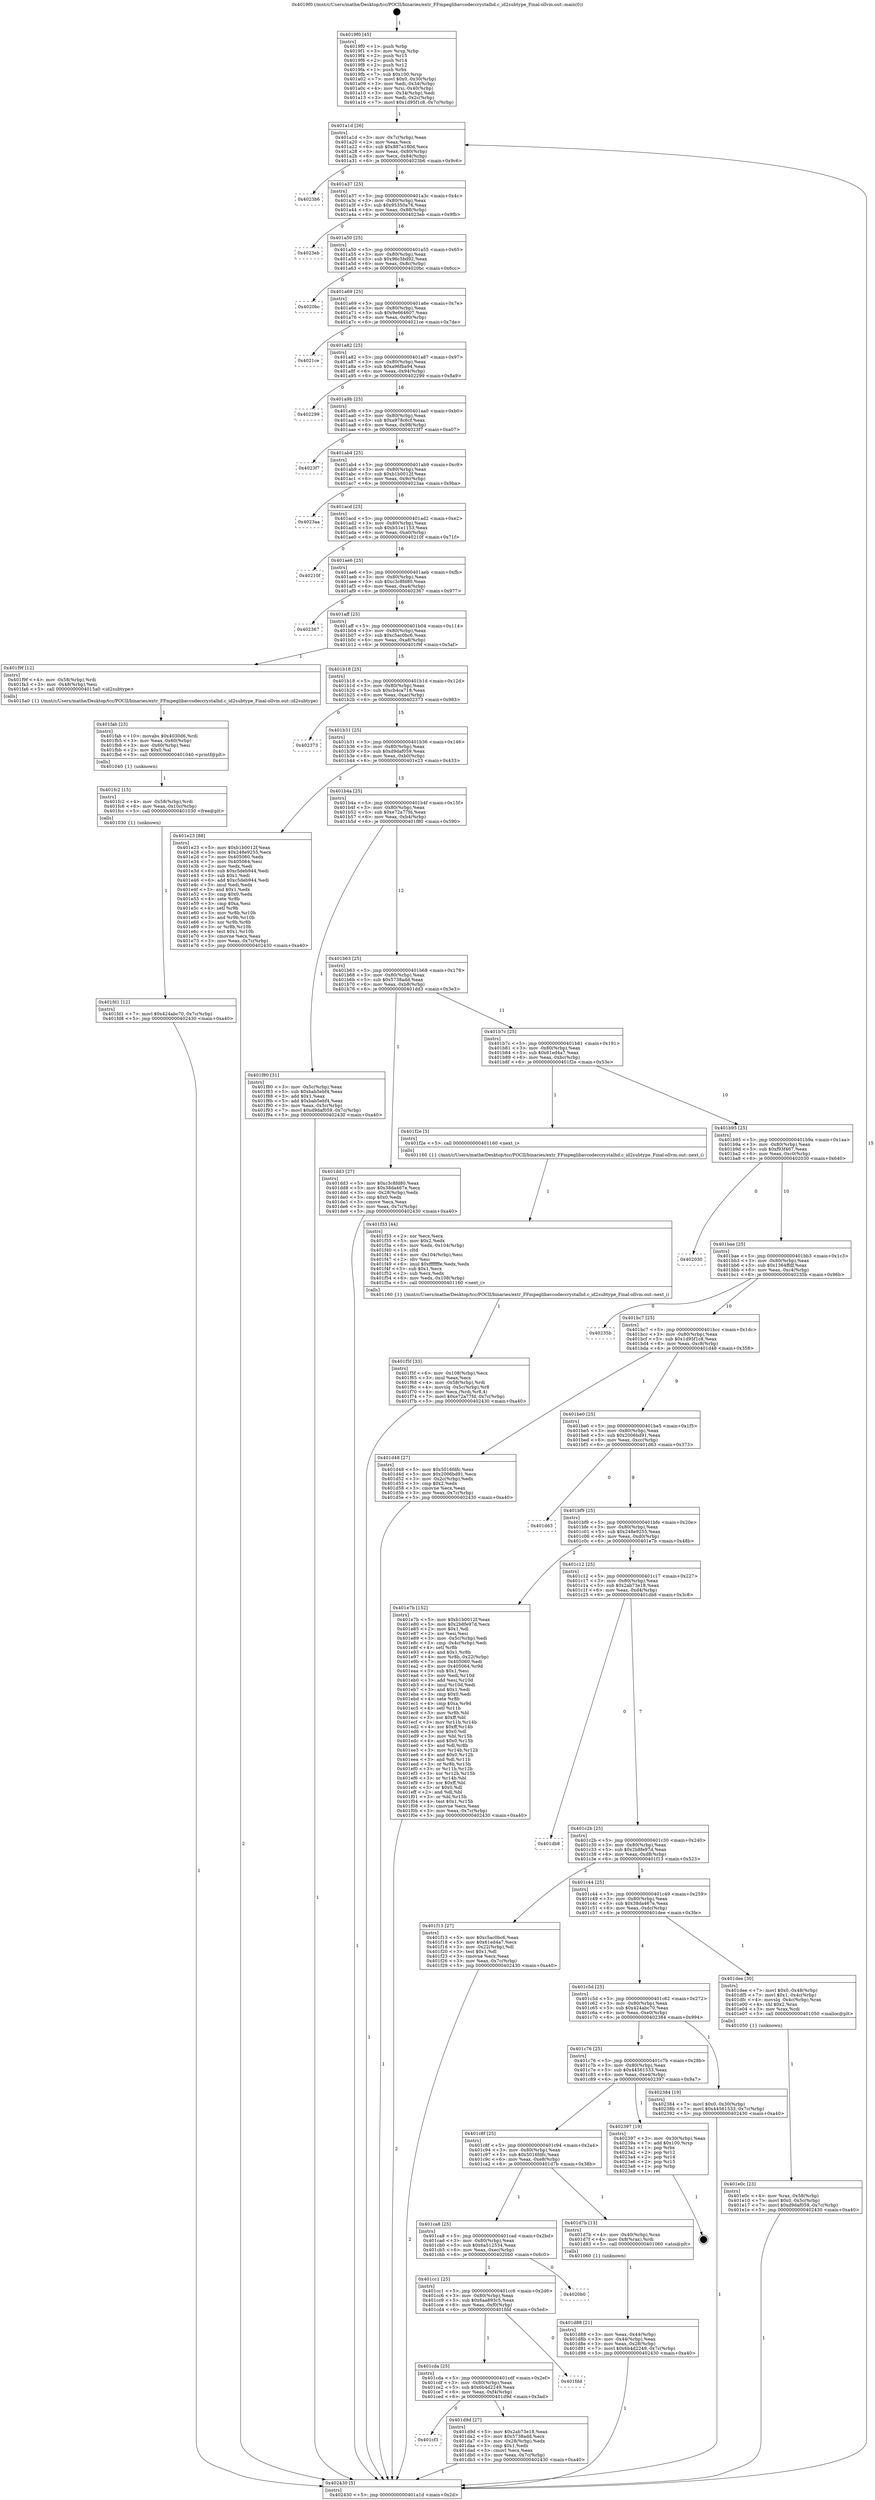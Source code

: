 digraph "0x4019f0" {
  label = "0x4019f0 (/mnt/c/Users/mathe/Desktop/tcc/POCII/binaries/extr_FFmpeglibavcodeccrystalhd.c_id2subtype_Final-ollvm.out::main(0))"
  labelloc = "t"
  node[shape=record]

  Entry [label="",width=0.3,height=0.3,shape=circle,fillcolor=black,style=filled]
  "0x401a1d" [label="{
     0x401a1d [26]\l
     | [instrs]\l
     &nbsp;&nbsp;0x401a1d \<+3\>: mov -0x7c(%rbp),%eax\l
     &nbsp;&nbsp;0x401a20 \<+2\>: mov %eax,%ecx\l
     &nbsp;&nbsp;0x401a22 \<+6\>: sub $0x887a180d,%ecx\l
     &nbsp;&nbsp;0x401a28 \<+3\>: mov %eax,-0x80(%rbp)\l
     &nbsp;&nbsp;0x401a2b \<+6\>: mov %ecx,-0x84(%rbp)\l
     &nbsp;&nbsp;0x401a31 \<+6\>: je 00000000004023b6 \<main+0x9c6\>\l
  }"]
  "0x4023b6" [label="{
     0x4023b6\l
  }", style=dashed]
  "0x401a37" [label="{
     0x401a37 [25]\l
     | [instrs]\l
     &nbsp;&nbsp;0x401a37 \<+5\>: jmp 0000000000401a3c \<main+0x4c\>\l
     &nbsp;&nbsp;0x401a3c \<+3\>: mov -0x80(%rbp),%eax\l
     &nbsp;&nbsp;0x401a3f \<+5\>: sub $0x95350a76,%eax\l
     &nbsp;&nbsp;0x401a44 \<+6\>: mov %eax,-0x88(%rbp)\l
     &nbsp;&nbsp;0x401a4a \<+6\>: je 00000000004023eb \<main+0x9fb\>\l
  }"]
  Exit [label="",width=0.3,height=0.3,shape=circle,fillcolor=black,style=filled,peripheries=2]
  "0x4023eb" [label="{
     0x4023eb\l
  }", style=dashed]
  "0x401a50" [label="{
     0x401a50 [25]\l
     | [instrs]\l
     &nbsp;&nbsp;0x401a50 \<+5\>: jmp 0000000000401a55 \<main+0x65\>\l
     &nbsp;&nbsp;0x401a55 \<+3\>: mov -0x80(%rbp),%eax\l
     &nbsp;&nbsp;0x401a58 \<+5\>: sub $0x96c5bd92,%eax\l
     &nbsp;&nbsp;0x401a5d \<+6\>: mov %eax,-0x8c(%rbp)\l
     &nbsp;&nbsp;0x401a63 \<+6\>: je 00000000004020bc \<main+0x6cc\>\l
  }"]
  "0x401fd1" [label="{
     0x401fd1 [12]\l
     | [instrs]\l
     &nbsp;&nbsp;0x401fd1 \<+7\>: movl $0x424abc70,-0x7c(%rbp)\l
     &nbsp;&nbsp;0x401fd8 \<+5\>: jmp 0000000000402430 \<main+0xa40\>\l
  }"]
  "0x4020bc" [label="{
     0x4020bc\l
  }", style=dashed]
  "0x401a69" [label="{
     0x401a69 [25]\l
     | [instrs]\l
     &nbsp;&nbsp;0x401a69 \<+5\>: jmp 0000000000401a6e \<main+0x7e\>\l
     &nbsp;&nbsp;0x401a6e \<+3\>: mov -0x80(%rbp),%eax\l
     &nbsp;&nbsp;0x401a71 \<+5\>: sub $0x9e664607,%eax\l
     &nbsp;&nbsp;0x401a76 \<+6\>: mov %eax,-0x90(%rbp)\l
     &nbsp;&nbsp;0x401a7c \<+6\>: je 00000000004021ce \<main+0x7de\>\l
  }"]
  "0x401fc2" [label="{
     0x401fc2 [15]\l
     | [instrs]\l
     &nbsp;&nbsp;0x401fc2 \<+4\>: mov -0x58(%rbp),%rdi\l
     &nbsp;&nbsp;0x401fc6 \<+6\>: mov %eax,-0x10c(%rbp)\l
     &nbsp;&nbsp;0x401fcc \<+5\>: call 0000000000401030 \<free@plt\>\l
     | [calls]\l
     &nbsp;&nbsp;0x401030 \{1\} (unknown)\l
  }"]
  "0x4021ce" [label="{
     0x4021ce\l
  }", style=dashed]
  "0x401a82" [label="{
     0x401a82 [25]\l
     | [instrs]\l
     &nbsp;&nbsp;0x401a82 \<+5\>: jmp 0000000000401a87 \<main+0x97\>\l
     &nbsp;&nbsp;0x401a87 \<+3\>: mov -0x80(%rbp),%eax\l
     &nbsp;&nbsp;0x401a8a \<+5\>: sub $0xa96fba94,%eax\l
     &nbsp;&nbsp;0x401a8f \<+6\>: mov %eax,-0x94(%rbp)\l
     &nbsp;&nbsp;0x401a95 \<+6\>: je 0000000000402299 \<main+0x8a9\>\l
  }"]
  "0x401fab" [label="{
     0x401fab [23]\l
     | [instrs]\l
     &nbsp;&nbsp;0x401fab \<+10\>: movabs $0x4030d6,%rdi\l
     &nbsp;&nbsp;0x401fb5 \<+3\>: mov %eax,-0x60(%rbp)\l
     &nbsp;&nbsp;0x401fb8 \<+3\>: mov -0x60(%rbp),%esi\l
     &nbsp;&nbsp;0x401fbb \<+2\>: mov $0x0,%al\l
     &nbsp;&nbsp;0x401fbd \<+5\>: call 0000000000401040 \<printf@plt\>\l
     | [calls]\l
     &nbsp;&nbsp;0x401040 \{1\} (unknown)\l
  }"]
  "0x402299" [label="{
     0x402299\l
  }", style=dashed]
  "0x401a9b" [label="{
     0x401a9b [25]\l
     | [instrs]\l
     &nbsp;&nbsp;0x401a9b \<+5\>: jmp 0000000000401aa0 \<main+0xb0\>\l
     &nbsp;&nbsp;0x401aa0 \<+3\>: mov -0x80(%rbp),%eax\l
     &nbsp;&nbsp;0x401aa3 \<+5\>: sub $0xa978c6cf,%eax\l
     &nbsp;&nbsp;0x401aa8 \<+6\>: mov %eax,-0x98(%rbp)\l
     &nbsp;&nbsp;0x401aae \<+6\>: je 00000000004023f7 \<main+0xa07\>\l
  }"]
  "0x401f5f" [label="{
     0x401f5f [33]\l
     | [instrs]\l
     &nbsp;&nbsp;0x401f5f \<+6\>: mov -0x108(%rbp),%ecx\l
     &nbsp;&nbsp;0x401f65 \<+3\>: imul %eax,%ecx\l
     &nbsp;&nbsp;0x401f68 \<+4\>: mov -0x58(%rbp),%rdi\l
     &nbsp;&nbsp;0x401f6c \<+4\>: movslq -0x5c(%rbp),%r8\l
     &nbsp;&nbsp;0x401f70 \<+4\>: mov %ecx,(%rdi,%r8,4)\l
     &nbsp;&nbsp;0x401f74 \<+7\>: movl $0xe72a77fd,-0x7c(%rbp)\l
     &nbsp;&nbsp;0x401f7b \<+5\>: jmp 0000000000402430 \<main+0xa40\>\l
  }"]
  "0x4023f7" [label="{
     0x4023f7\l
  }", style=dashed]
  "0x401ab4" [label="{
     0x401ab4 [25]\l
     | [instrs]\l
     &nbsp;&nbsp;0x401ab4 \<+5\>: jmp 0000000000401ab9 \<main+0xc9\>\l
     &nbsp;&nbsp;0x401ab9 \<+3\>: mov -0x80(%rbp),%eax\l
     &nbsp;&nbsp;0x401abc \<+5\>: sub $0xb1b0012f,%eax\l
     &nbsp;&nbsp;0x401ac1 \<+6\>: mov %eax,-0x9c(%rbp)\l
     &nbsp;&nbsp;0x401ac7 \<+6\>: je 00000000004023aa \<main+0x9ba\>\l
  }"]
  "0x401f33" [label="{
     0x401f33 [44]\l
     | [instrs]\l
     &nbsp;&nbsp;0x401f33 \<+2\>: xor %ecx,%ecx\l
     &nbsp;&nbsp;0x401f35 \<+5\>: mov $0x2,%edx\l
     &nbsp;&nbsp;0x401f3a \<+6\>: mov %edx,-0x104(%rbp)\l
     &nbsp;&nbsp;0x401f40 \<+1\>: cltd\l
     &nbsp;&nbsp;0x401f41 \<+6\>: mov -0x104(%rbp),%esi\l
     &nbsp;&nbsp;0x401f47 \<+2\>: idiv %esi\l
     &nbsp;&nbsp;0x401f49 \<+6\>: imul $0xfffffffe,%edx,%edx\l
     &nbsp;&nbsp;0x401f4f \<+3\>: sub $0x1,%ecx\l
     &nbsp;&nbsp;0x401f52 \<+2\>: sub %ecx,%edx\l
     &nbsp;&nbsp;0x401f54 \<+6\>: mov %edx,-0x108(%rbp)\l
     &nbsp;&nbsp;0x401f5a \<+5\>: call 0000000000401160 \<next_i\>\l
     | [calls]\l
     &nbsp;&nbsp;0x401160 \{1\} (/mnt/c/Users/mathe/Desktop/tcc/POCII/binaries/extr_FFmpeglibavcodeccrystalhd.c_id2subtype_Final-ollvm.out::next_i)\l
  }"]
  "0x4023aa" [label="{
     0x4023aa\l
  }", style=dashed]
  "0x401acd" [label="{
     0x401acd [25]\l
     | [instrs]\l
     &nbsp;&nbsp;0x401acd \<+5\>: jmp 0000000000401ad2 \<main+0xe2\>\l
     &nbsp;&nbsp;0x401ad2 \<+3\>: mov -0x80(%rbp),%eax\l
     &nbsp;&nbsp;0x401ad5 \<+5\>: sub $0xb51e1153,%eax\l
     &nbsp;&nbsp;0x401ada \<+6\>: mov %eax,-0xa0(%rbp)\l
     &nbsp;&nbsp;0x401ae0 \<+6\>: je 000000000040210f \<main+0x71f\>\l
  }"]
  "0x401e0c" [label="{
     0x401e0c [23]\l
     | [instrs]\l
     &nbsp;&nbsp;0x401e0c \<+4\>: mov %rax,-0x58(%rbp)\l
     &nbsp;&nbsp;0x401e10 \<+7\>: movl $0x0,-0x5c(%rbp)\l
     &nbsp;&nbsp;0x401e17 \<+7\>: movl $0xd9daf059,-0x7c(%rbp)\l
     &nbsp;&nbsp;0x401e1e \<+5\>: jmp 0000000000402430 \<main+0xa40\>\l
  }"]
  "0x40210f" [label="{
     0x40210f\l
  }", style=dashed]
  "0x401ae6" [label="{
     0x401ae6 [25]\l
     | [instrs]\l
     &nbsp;&nbsp;0x401ae6 \<+5\>: jmp 0000000000401aeb \<main+0xfb\>\l
     &nbsp;&nbsp;0x401aeb \<+3\>: mov -0x80(%rbp),%eax\l
     &nbsp;&nbsp;0x401aee \<+5\>: sub $0xc3c8fd80,%eax\l
     &nbsp;&nbsp;0x401af3 \<+6\>: mov %eax,-0xa4(%rbp)\l
     &nbsp;&nbsp;0x401af9 \<+6\>: je 0000000000402367 \<main+0x977\>\l
  }"]
  "0x401cf3" [label="{
     0x401cf3\l
  }", style=dashed]
  "0x402367" [label="{
     0x402367\l
  }", style=dashed]
  "0x401aff" [label="{
     0x401aff [25]\l
     | [instrs]\l
     &nbsp;&nbsp;0x401aff \<+5\>: jmp 0000000000401b04 \<main+0x114\>\l
     &nbsp;&nbsp;0x401b04 \<+3\>: mov -0x80(%rbp),%eax\l
     &nbsp;&nbsp;0x401b07 \<+5\>: sub $0xc5ac0bc6,%eax\l
     &nbsp;&nbsp;0x401b0c \<+6\>: mov %eax,-0xa8(%rbp)\l
     &nbsp;&nbsp;0x401b12 \<+6\>: je 0000000000401f9f \<main+0x5af\>\l
  }"]
  "0x401d9d" [label="{
     0x401d9d [27]\l
     | [instrs]\l
     &nbsp;&nbsp;0x401d9d \<+5\>: mov $0x2ab73e18,%eax\l
     &nbsp;&nbsp;0x401da2 \<+5\>: mov $0x5738add,%ecx\l
     &nbsp;&nbsp;0x401da7 \<+3\>: mov -0x28(%rbp),%edx\l
     &nbsp;&nbsp;0x401daa \<+3\>: cmp $0x1,%edx\l
     &nbsp;&nbsp;0x401dad \<+3\>: cmovl %ecx,%eax\l
     &nbsp;&nbsp;0x401db0 \<+3\>: mov %eax,-0x7c(%rbp)\l
     &nbsp;&nbsp;0x401db3 \<+5\>: jmp 0000000000402430 \<main+0xa40\>\l
  }"]
  "0x401f9f" [label="{
     0x401f9f [12]\l
     | [instrs]\l
     &nbsp;&nbsp;0x401f9f \<+4\>: mov -0x58(%rbp),%rdi\l
     &nbsp;&nbsp;0x401fa3 \<+3\>: mov -0x48(%rbp),%esi\l
     &nbsp;&nbsp;0x401fa6 \<+5\>: call 00000000004015a0 \<id2subtype\>\l
     | [calls]\l
     &nbsp;&nbsp;0x4015a0 \{1\} (/mnt/c/Users/mathe/Desktop/tcc/POCII/binaries/extr_FFmpeglibavcodeccrystalhd.c_id2subtype_Final-ollvm.out::id2subtype)\l
  }"]
  "0x401b18" [label="{
     0x401b18 [25]\l
     | [instrs]\l
     &nbsp;&nbsp;0x401b18 \<+5\>: jmp 0000000000401b1d \<main+0x12d\>\l
     &nbsp;&nbsp;0x401b1d \<+3\>: mov -0x80(%rbp),%eax\l
     &nbsp;&nbsp;0x401b20 \<+5\>: sub $0xcb4ca718,%eax\l
     &nbsp;&nbsp;0x401b25 \<+6\>: mov %eax,-0xac(%rbp)\l
     &nbsp;&nbsp;0x401b2b \<+6\>: je 0000000000402373 \<main+0x983\>\l
  }"]
  "0x401cda" [label="{
     0x401cda [25]\l
     | [instrs]\l
     &nbsp;&nbsp;0x401cda \<+5\>: jmp 0000000000401cdf \<main+0x2ef\>\l
     &nbsp;&nbsp;0x401cdf \<+3\>: mov -0x80(%rbp),%eax\l
     &nbsp;&nbsp;0x401ce2 \<+5\>: sub $0x6b4d2249,%eax\l
     &nbsp;&nbsp;0x401ce7 \<+6\>: mov %eax,-0xf4(%rbp)\l
     &nbsp;&nbsp;0x401ced \<+6\>: je 0000000000401d9d \<main+0x3ad\>\l
  }"]
  "0x402373" [label="{
     0x402373\l
  }", style=dashed]
  "0x401b31" [label="{
     0x401b31 [25]\l
     | [instrs]\l
     &nbsp;&nbsp;0x401b31 \<+5\>: jmp 0000000000401b36 \<main+0x146\>\l
     &nbsp;&nbsp;0x401b36 \<+3\>: mov -0x80(%rbp),%eax\l
     &nbsp;&nbsp;0x401b39 \<+5\>: sub $0xd9daf059,%eax\l
     &nbsp;&nbsp;0x401b3e \<+6\>: mov %eax,-0xb0(%rbp)\l
     &nbsp;&nbsp;0x401b44 \<+6\>: je 0000000000401e23 \<main+0x433\>\l
  }"]
  "0x401fdd" [label="{
     0x401fdd\l
  }", style=dashed]
  "0x401e23" [label="{
     0x401e23 [88]\l
     | [instrs]\l
     &nbsp;&nbsp;0x401e23 \<+5\>: mov $0xb1b0012f,%eax\l
     &nbsp;&nbsp;0x401e28 \<+5\>: mov $0x248e9255,%ecx\l
     &nbsp;&nbsp;0x401e2d \<+7\>: mov 0x405060,%edx\l
     &nbsp;&nbsp;0x401e34 \<+7\>: mov 0x405064,%esi\l
     &nbsp;&nbsp;0x401e3b \<+2\>: mov %edx,%edi\l
     &nbsp;&nbsp;0x401e3d \<+6\>: sub $0xc5deb944,%edi\l
     &nbsp;&nbsp;0x401e43 \<+3\>: sub $0x1,%edi\l
     &nbsp;&nbsp;0x401e46 \<+6\>: add $0xc5deb944,%edi\l
     &nbsp;&nbsp;0x401e4c \<+3\>: imul %edi,%edx\l
     &nbsp;&nbsp;0x401e4f \<+3\>: and $0x1,%edx\l
     &nbsp;&nbsp;0x401e52 \<+3\>: cmp $0x0,%edx\l
     &nbsp;&nbsp;0x401e55 \<+4\>: sete %r8b\l
     &nbsp;&nbsp;0x401e59 \<+3\>: cmp $0xa,%esi\l
     &nbsp;&nbsp;0x401e5c \<+4\>: setl %r9b\l
     &nbsp;&nbsp;0x401e60 \<+3\>: mov %r8b,%r10b\l
     &nbsp;&nbsp;0x401e63 \<+3\>: and %r9b,%r10b\l
     &nbsp;&nbsp;0x401e66 \<+3\>: xor %r9b,%r8b\l
     &nbsp;&nbsp;0x401e69 \<+3\>: or %r8b,%r10b\l
     &nbsp;&nbsp;0x401e6c \<+4\>: test $0x1,%r10b\l
     &nbsp;&nbsp;0x401e70 \<+3\>: cmovne %ecx,%eax\l
     &nbsp;&nbsp;0x401e73 \<+3\>: mov %eax,-0x7c(%rbp)\l
     &nbsp;&nbsp;0x401e76 \<+5\>: jmp 0000000000402430 \<main+0xa40\>\l
  }"]
  "0x401b4a" [label="{
     0x401b4a [25]\l
     | [instrs]\l
     &nbsp;&nbsp;0x401b4a \<+5\>: jmp 0000000000401b4f \<main+0x15f\>\l
     &nbsp;&nbsp;0x401b4f \<+3\>: mov -0x80(%rbp),%eax\l
     &nbsp;&nbsp;0x401b52 \<+5\>: sub $0xe72a77fd,%eax\l
     &nbsp;&nbsp;0x401b57 \<+6\>: mov %eax,-0xb4(%rbp)\l
     &nbsp;&nbsp;0x401b5d \<+6\>: je 0000000000401f80 \<main+0x590\>\l
  }"]
  "0x401cc1" [label="{
     0x401cc1 [25]\l
     | [instrs]\l
     &nbsp;&nbsp;0x401cc1 \<+5\>: jmp 0000000000401cc6 \<main+0x2d6\>\l
     &nbsp;&nbsp;0x401cc6 \<+3\>: mov -0x80(%rbp),%eax\l
     &nbsp;&nbsp;0x401cc9 \<+5\>: sub $0x6aa893c5,%eax\l
     &nbsp;&nbsp;0x401cce \<+6\>: mov %eax,-0xf0(%rbp)\l
     &nbsp;&nbsp;0x401cd4 \<+6\>: je 0000000000401fdd \<main+0x5ed\>\l
  }"]
  "0x401f80" [label="{
     0x401f80 [31]\l
     | [instrs]\l
     &nbsp;&nbsp;0x401f80 \<+3\>: mov -0x5c(%rbp),%eax\l
     &nbsp;&nbsp;0x401f83 \<+5\>: sub $0xbab5ebf4,%eax\l
     &nbsp;&nbsp;0x401f88 \<+3\>: add $0x1,%eax\l
     &nbsp;&nbsp;0x401f8b \<+5\>: add $0xbab5ebf4,%eax\l
     &nbsp;&nbsp;0x401f90 \<+3\>: mov %eax,-0x5c(%rbp)\l
     &nbsp;&nbsp;0x401f93 \<+7\>: movl $0xd9daf059,-0x7c(%rbp)\l
     &nbsp;&nbsp;0x401f9a \<+5\>: jmp 0000000000402430 \<main+0xa40\>\l
  }"]
  "0x401b63" [label="{
     0x401b63 [25]\l
     | [instrs]\l
     &nbsp;&nbsp;0x401b63 \<+5\>: jmp 0000000000401b68 \<main+0x178\>\l
     &nbsp;&nbsp;0x401b68 \<+3\>: mov -0x80(%rbp),%eax\l
     &nbsp;&nbsp;0x401b6b \<+5\>: sub $0x5738add,%eax\l
     &nbsp;&nbsp;0x401b70 \<+6\>: mov %eax,-0xb8(%rbp)\l
     &nbsp;&nbsp;0x401b76 \<+6\>: je 0000000000401dd3 \<main+0x3e3\>\l
  }"]
  "0x4020b0" [label="{
     0x4020b0\l
  }", style=dashed]
  "0x401dd3" [label="{
     0x401dd3 [27]\l
     | [instrs]\l
     &nbsp;&nbsp;0x401dd3 \<+5\>: mov $0xc3c8fd80,%eax\l
     &nbsp;&nbsp;0x401dd8 \<+5\>: mov $0x38da467e,%ecx\l
     &nbsp;&nbsp;0x401ddd \<+3\>: mov -0x28(%rbp),%edx\l
     &nbsp;&nbsp;0x401de0 \<+3\>: cmp $0x0,%edx\l
     &nbsp;&nbsp;0x401de3 \<+3\>: cmove %ecx,%eax\l
     &nbsp;&nbsp;0x401de6 \<+3\>: mov %eax,-0x7c(%rbp)\l
     &nbsp;&nbsp;0x401de9 \<+5\>: jmp 0000000000402430 \<main+0xa40\>\l
  }"]
  "0x401b7c" [label="{
     0x401b7c [25]\l
     | [instrs]\l
     &nbsp;&nbsp;0x401b7c \<+5\>: jmp 0000000000401b81 \<main+0x191\>\l
     &nbsp;&nbsp;0x401b81 \<+3\>: mov -0x80(%rbp),%eax\l
     &nbsp;&nbsp;0x401b84 \<+5\>: sub $0x61ed4a7,%eax\l
     &nbsp;&nbsp;0x401b89 \<+6\>: mov %eax,-0xbc(%rbp)\l
     &nbsp;&nbsp;0x401b8f \<+6\>: je 0000000000401f2e \<main+0x53e\>\l
  }"]
  "0x401d88" [label="{
     0x401d88 [21]\l
     | [instrs]\l
     &nbsp;&nbsp;0x401d88 \<+3\>: mov %eax,-0x44(%rbp)\l
     &nbsp;&nbsp;0x401d8b \<+3\>: mov -0x44(%rbp),%eax\l
     &nbsp;&nbsp;0x401d8e \<+3\>: mov %eax,-0x28(%rbp)\l
     &nbsp;&nbsp;0x401d91 \<+7\>: movl $0x6b4d2249,-0x7c(%rbp)\l
     &nbsp;&nbsp;0x401d98 \<+5\>: jmp 0000000000402430 \<main+0xa40\>\l
  }"]
  "0x401f2e" [label="{
     0x401f2e [5]\l
     | [instrs]\l
     &nbsp;&nbsp;0x401f2e \<+5\>: call 0000000000401160 \<next_i\>\l
     | [calls]\l
     &nbsp;&nbsp;0x401160 \{1\} (/mnt/c/Users/mathe/Desktop/tcc/POCII/binaries/extr_FFmpeglibavcodeccrystalhd.c_id2subtype_Final-ollvm.out::next_i)\l
  }"]
  "0x401b95" [label="{
     0x401b95 [25]\l
     | [instrs]\l
     &nbsp;&nbsp;0x401b95 \<+5\>: jmp 0000000000401b9a \<main+0x1aa\>\l
     &nbsp;&nbsp;0x401b9a \<+3\>: mov -0x80(%rbp),%eax\l
     &nbsp;&nbsp;0x401b9d \<+5\>: sub $0xf93f467,%eax\l
     &nbsp;&nbsp;0x401ba2 \<+6\>: mov %eax,-0xc0(%rbp)\l
     &nbsp;&nbsp;0x401ba8 \<+6\>: je 0000000000402030 \<main+0x640\>\l
  }"]
  "0x401ca8" [label="{
     0x401ca8 [25]\l
     | [instrs]\l
     &nbsp;&nbsp;0x401ca8 \<+5\>: jmp 0000000000401cad \<main+0x2bd\>\l
     &nbsp;&nbsp;0x401cad \<+3\>: mov -0x80(%rbp),%eax\l
     &nbsp;&nbsp;0x401cb0 \<+5\>: sub $0x6a512534,%eax\l
     &nbsp;&nbsp;0x401cb5 \<+6\>: mov %eax,-0xec(%rbp)\l
     &nbsp;&nbsp;0x401cbb \<+6\>: je 00000000004020b0 \<main+0x6c0\>\l
  }"]
  "0x402030" [label="{
     0x402030\l
  }", style=dashed]
  "0x401bae" [label="{
     0x401bae [25]\l
     | [instrs]\l
     &nbsp;&nbsp;0x401bae \<+5\>: jmp 0000000000401bb3 \<main+0x1c3\>\l
     &nbsp;&nbsp;0x401bb3 \<+3\>: mov -0x80(%rbp),%eax\l
     &nbsp;&nbsp;0x401bb6 \<+5\>: sub $0x1364ffdf,%eax\l
     &nbsp;&nbsp;0x401bbb \<+6\>: mov %eax,-0xc4(%rbp)\l
     &nbsp;&nbsp;0x401bc1 \<+6\>: je 000000000040235b \<main+0x96b\>\l
  }"]
  "0x401d7b" [label="{
     0x401d7b [13]\l
     | [instrs]\l
     &nbsp;&nbsp;0x401d7b \<+4\>: mov -0x40(%rbp),%rax\l
     &nbsp;&nbsp;0x401d7f \<+4\>: mov 0x8(%rax),%rdi\l
     &nbsp;&nbsp;0x401d83 \<+5\>: call 0000000000401060 \<atoi@plt\>\l
     | [calls]\l
     &nbsp;&nbsp;0x401060 \{1\} (unknown)\l
  }"]
  "0x40235b" [label="{
     0x40235b\l
  }", style=dashed]
  "0x401bc7" [label="{
     0x401bc7 [25]\l
     | [instrs]\l
     &nbsp;&nbsp;0x401bc7 \<+5\>: jmp 0000000000401bcc \<main+0x1dc\>\l
     &nbsp;&nbsp;0x401bcc \<+3\>: mov -0x80(%rbp),%eax\l
     &nbsp;&nbsp;0x401bcf \<+5\>: sub $0x1d95f1c8,%eax\l
     &nbsp;&nbsp;0x401bd4 \<+6\>: mov %eax,-0xc8(%rbp)\l
     &nbsp;&nbsp;0x401bda \<+6\>: je 0000000000401d48 \<main+0x358\>\l
  }"]
  "0x401c8f" [label="{
     0x401c8f [25]\l
     | [instrs]\l
     &nbsp;&nbsp;0x401c8f \<+5\>: jmp 0000000000401c94 \<main+0x2a4\>\l
     &nbsp;&nbsp;0x401c94 \<+3\>: mov -0x80(%rbp),%eax\l
     &nbsp;&nbsp;0x401c97 \<+5\>: sub $0x5016fdfc,%eax\l
     &nbsp;&nbsp;0x401c9c \<+6\>: mov %eax,-0xe8(%rbp)\l
     &nbsp;&nbsp;0x401ca2 \<+6\>: je 0000000000401d7b \<main+0x38b\>\l
  }"]
  "0x401d48" [label="{
     0x401d48 [27]\l
     | [instrs]\l
     &nbsp;&nbsp;0x401d48 \<+5\>: mov $0x5016fdfc,%eax\l
     &nbsp;&nbsp;0x401d4d \<+5\>: mov $0x2006bd91,%ecx\l
     &nbsp;&nbsp;0x401d52 \<+3\>: mov -0x2c(%rbp),%edx\l
     &nbsp;&nbsp;0x401d55 \<+3\>: cmp $0x2,%edx\l
     &nbsp;&nbsp;0x401d58 \<+3\>: cmovne %ecx,%eax\l
     &nbsp;&nbsp;0x401d5b \<+3\>: mov %eax,-0x7c(%rbp)\l
     &nbsp;&nbsp;0x401d5e \<+5\>: jmp 0000000000402430 \<main+0xa40\>\l
  }"]
  "0x401be0" [label="{
     0x401be0 [25]\l
     | [instrs]\l
     &nbsp;&nbsp;0x401be0 \<+5\>: jmp 0000000000401be5 \<main+0x1f5\>\l
     &nbsp;&nbsp;0x401be5 \<+3\>: mov -0x80(%rbp),%eax\l
     &nbsp;&nbsp;0x401be8 \<+5\>: sub $0x2006bd91,%eax\l
     &nbsp;&nbsp;0x401bed \<+6\>: mov %eax,-0xcc(%rbp)\l
     &nbsp;&nbsp;0x401bf3 \<+6\>: je 0000000000401d63 \<main+0x373\>\l
  }"]
  "0x402430" [label="{
     0x402430 [5]\l
     | [instrs]\l
     &nbsp;&nbsp;0x402430 \<+5\>: jmp 0000000000401a1d \<main+0x2d\>\l
  }"]
  "0x4019f0" [label="{
     0x4019f0 [45]\l
     | [instrs]\l
     &nbsp;&nbsp;0x4019f0 \<+1\>: push %rbp\l
     &nbsp;&nbsp;0x4019f1 \<+3\>: mov %rsp,%rbp\l
     &nbsp;&nbsp;0x4019f4 \<+2\>: push %r15\l
     &nbsp;&nbsp;0x4019f6 \<+2\>: push %r14\l
     &nbsp;&nbsp;0x4019f8 \<+2\>: push %r12\l
     &nbsp;&nbsp;0x4019fa \<+1\>: push %rbx\l
     &nbsp;&nbsp;0x4019fb \<+7\>: sub $0x100,%rsp\l
     &nbsp;&nbsp;0x401a02 \<+7\>: movl $0x0,-0x30(%rbp)\l
     &nbsp;&nbsp;0x401a09 \<+3\>: mov %edi,-0x34(%rbp)\l
     &nbsp;&nbsp;0x401a0c \<+4\>: mov %rsi,-0x40(%rbp)\l
     &nbsp;&nbsp;0x401a10 \<+3\>: mov -0x34(%rbp),%edi\l
     &nbsp;&nbsp;0x401a13 \<+3\>: mov %edi,-0x2c(%rbp)\l
     &nbsp;&nbsp;0x401a16 \<+7\>: movl $0x1d95f1c8,-0x7c(%rbp)\l
  }"]
  "0x402397" [label="{
     0x402397 [19]\l
     | [instrs]\l
     &nbsp;&nbsp;0x402397 \<+3\>: mov -0x30(%rbp),%eax\l
     &nbsp;&nbsp;0x40239a \<+7\>: add $0x100,%rsp\l
     &nbsp;&nbsp;0x4023a1 \<+1\>: pop %rbx\l
     &nbsp;&nbsp;0x4023a2 \<+2\>: pop %r12\l
     &nbsp;&nbsp;0x4023a4 \<+2\>: pop %r14\l
     &nbsp;&nbsp;0x4023a6 \<+2\>: pop %r15\l
     &nbsp;&nbsp;0x4023a8 \<+1\>: pop %rbp\l
     &nbsp;&nbsp;0x4023a9 \<+1\>: ret\l
  }"]
  "0x401d63" [label="{
     0x401d63\l
  }", style=dashed]
  "0x401bf9" [label="{
     0x401bf9 [25]\l
     | [instrs]\l
     &nbsp;&nbsp;0x401bf9 \<+5\>: jmp 0000000000401bfe \<main+0x20e\>\l
     &nbsp;&nbsp;0x401bfe \<+3\>: mov -0x80(%rbp),%eax\l
     &nbsp;&nbsp;0x401c01 \<+5\>: sub $0x248e9255,%eax\l
     &nbsp;&nbsp;0x401c06 \<+6\>: mov %eax,-0xd0(%rbp)\l
     &nbsp;&nbsp;0x401c0c \<+6\>: je 0000000000401e7b \<main+0x48b\>\l
  }"]
  "0x401c76" [label="{
     0x401c76 [25]\l
     | [instrs]\l
     &nbsp;&nbsp;0x401c76 \<+5\>: jmp 0000000000401c7b \<main+0x28b\>\l
     &nbsp;&nbsp;0x401c7b \<+3\>: mov -0x80(%rbp),%eax\l
     &nbsp;&nbsp;0x401c7e \<+5\>: sub $0x44561533,%eax\l
     &nbsp;&nbsp;0x401c83 \<+6\>: mov %eax,-0xe4(%rbp)\l
     &nbsp;&nbsp;0x401c89 \<+6\>: je 0000000000402397 \<main+0x9a7\>\l
  }"]
  "0x401e7b" [label="{
     0x401e7b [152]\l
     | [instrs]\l
     &nbsp;&nbsp;0x401e7b \<+5\>: mov $0xb1b0012f,%eax\l
     &nbsp;&nbsp;0x401e80 \<+5\>: mov $0x2b8fe97d,%ecx\l
     &nbsp;&nbsp;0x401e85 \<+2\>: mov $0x1,%dl\l
     &nbsp;&nbsp;0x401e87 \<+2\>: xor %esi,%esi\l
     &nbsp;&nbsp;0x401e89 \<+3\>: mov -0x5c(%rbp),%edi\l
     &nbsp;&nbsp;0x401e8c \<+3\>: cmp -0x4c(%rbp),%edi\l
     &nbsp;&nbsp;0x401e8f \<+4\>: setl %r8b\l
     &nbsp;&nbsp;0x401e93 \<+4\>: and $0x1,%r8b\l
     &nbsp;&nbsp;0x401e97 \<+4\>: mov %r8b,-0x22(%rbp)\l
     &nbsp;&nbsp;0x401e9b \<+7\>: mov 0x405060,%edi\l
     &nbsp;&nbsp;0x401ea2 \<+8\>: mov 0x405064,%r9d\l
     &nbsp;&nbsp;0x401eaa \<+3\>: sub $0x1,%esi\l
     &nbsp;&nbsp;0x401ead \<+3\>: mov %edi,%r10d\l
     &nbsp;&nbsp;0x401eb0 \<+3\>: add %esi,%r10d\l
     &nbsp;&nbsp;0x401eb3 \<+4\>: imul %r10d,%edi\l
     &nbsp;&nbsp;0x401eb7 \<+3\>: and $0x1,%edi\l
     &nbsp;&nbsp;0x401eba \<+3\>: cmp $0x0,%edi\l
     &nbsp;&nbsp;0x401ebd \<+4\>: sete %r8b\l
     &nbsp;&nbsp;0x401ec1 \<+4\>: cmp $0xa,%r9d\l
     &nbsp;&nbsp;0x401ec5 \<+4\>: setl %r11b\l
     &nbsp;&nbsp;0x401ec9 \<+3\>: mov %r8b,%bl\l
     &nbsp;&nbsp;0x401ecc \<+3\>: xor $0xff,%bl\l
     &nbsp;&nbsp;0x401ecf \<+3\>: mov %r11b,%r14b\l
     &nbsp;&nbsp;0x401ed2 \<+4\>: xor $0xff,%r14b\l
     &nbsp;&nbsp;0x401ed6 \<+3\>: xor $0x0,%dl\l
     &nbsp;&nbsp;0x401ed9 \<+3\>: mov %bl,%r15b\l
     &nbsp;&nbsp;0x401edc \<+4\>: and $0x0,%r15b\l
     &nbsp;&nbsp;0x401ee0 \<+3\>: and %dl,%r8b\l
     &nbsp;&nbsp;0x401ee3 \<+3\>: mov %r14b,%r12b\l
     &nbsp;&nbsp;0x401ee6 \<+4\>: and $0x0,%r12b\l
     &nbsp;&nbsp;0x401eea \<+3\>: and %dl,%r11b\l
     &nbsp;&nbsp;0x401eed \<+3\>: or %r8b,%r15b\l
     &nbsp;&nbsp;0x401ef0 \<+3\>: or %r11b,%r12b\l
     &nbsp;&nbsp;0x401ef3 \<+3\>: xor %r12b,%r15b\l
     &nbsp;&nbsp;0x401ef6 \<+3\>: or %r14b,%bl\l
     &nbsp;&nbsp;0x401ef9 \<+3\>: xor $0xff,%bl\l
     &nbsp;&nbsp;0x401efc \<+3\>: or $0x0,%dl\l
     &nbsp;&nbsp;0x401eff \<+2\>: and %dl,%bl\l
     &nbsp;&nbsp;0x401f01 \<+3\>: or %bl,%r15b\l
     &nbsp;&nbsp;0x401f04 \<+4\>: test $0x1,%r15b\l
     &nbsp;&nbsp;0x401f08 \<+3\>: cmovne %ecx,%eax\l
     &nbsp;&nbsp;0x401f0b \<+3\>: mov %eax,-0x7c(%rbp)\l
     &nbsp;&nbsp;0x401f0e \<+5\>: jmp 0000000000402430 \<main+0xa40\>\l
  }"]
  "0x401c12" [label="{
     0x401c12 [25]\l
     | [instrs]\l
     &nbsp;&nbsp;0x401c12 \<+5\>: jmp 0000000000401c17 \<main+0x227\>\l
     &nbsp;&nbsp;0x401c17 \<+3\>: mov -0x80(%rbp),%eax\l
     &nbsp;&nbsp;0x401c1a \<+5\>: sub $0x2ab73e18,%eax\l
     &nbsp;&nbsp;0x401c1f \<+6\>: mov %eax,-0xd4(%rbp)\l
     &nbsp;&nbsp;0x401c25 \<+6\>: je 0000000000401db8 \<main+0x3c8\>\l
  }"]
  "0x402384" [label="{
     0x402384 [19]\l
     | [instrs]\l
     &nbsp;&nbsp;0x402384 \<+7\>: movl $0x0,-0x30(%rbp)\l
     &nbsp;&nbsp;0x40238b \<+7\>: movl $0x44561533,-0x7c(%rbp)\l
     &nbsp;&nbsp;0x402392 \<+5\>: jmp 0000000000402430 \<main+0xa40\>\l
  }"]
  "0x401db8" [label="{
     0x401db8\l
  }", style=dashed]
  "0x401c2b" [label="{
     0x401c2b [25]\l
     | [instrs]\l
     &nbsp;&nbsp;0x401c2b \<+5\>: jmp 0000000000401c30 \<main+0x240\>\l
     &nbsp;&nbsp;0x401c30 \<+3\>: mov -0x80(%rbp),%eax\l
     &nbsp;&nbsp;0x401c33 \<+5\>: sub $0x2b8fe97d,%eax\l
     &nbsp;&nbsp;0x401c38 \<+6\>: mov %eax,-0xd8(%rbp)\l
     &nbsp;&nbsp;0x401c3e \<+6\>: je 0000000000401f13 \<main+0x523\>\l
  }"]
  "0x401c5d" [label="{
     0x401c5d [25]\l
     | [instrs]\l
     &nbsp;&nbsp;0x401c5d \<+5\>: jmp 0000000000401c62 \<main+0x272\>\l
     &nbsp;&nbsp;0x401c62 \<+3\>: mov -0x80(%rbp),%eax\l
     &nbsp;&nbsp;0x401c65 \<+5\>: sub $0x424abc70,%eax\l
     &nbsp;&nbsp;0x401c6a \<+6\>: mov %eax,-0xe0(%rbp)\l
     &nbsp;&nbsp;0x401c70 \<+6\>: je 0000000000402384 \<main+0x994\>\l
  }"]
  "0x401f13" [label="{
     0x401f13 [27]\l
     | [instrs]\l
     &nbsp;&nbsp;0x401f13 \<+5\>: mov $0xc5ac0bc6,%eax\l
     &nbsp;&nbsp;0x401f18 \<+5\>: mov $0x61ed4a7,%ecx\l
     &nbsp;&nbsp;0x401f1d \<+3\>: mov -0x22(%rbp),%dl\l
     &nbsp;&nbsp;0x401f20 \<+3\>: test $0x1,%dl\l
     &nbsp;&nbsp;0x401f23 \<+3\>: cmovne %ecx,%eax\l
     &nbsp;&nbsp;0x401f26 \<+3\>: mov %eax,-0x7c(%rbp)\l
     &nbsp;&nbsp;0x401f29 \<+5\>: jmp 0000000000402430 \<main+0xa40\>\l
  }"]
  "0x401c44" [label="{
     0x401c44 [25]\l
     | [instrs]\l
     &nbsp;&nbsp;0x401c44 \<+5\>: jmp 0000000000401c49 \<main+0x259\>\l
     &nbsp;&nbsp;0x401c49 \<+3\>: mov -0x80(%rbp),%eax\l
     &nbsp;&nbsp;0x401c4c \<+5\>: sub $0x38da467e,%eax\l
     &nbsp;&nbsp;0x401c51 \<+6\>: mov %eax,-0xdc(%rbp)\l
     &nbsp;&nbsp;0x401c57 \<+6\>: je 0000000000401dee \<main+0x3fe\>\l
  }"]
  "0x401dee" [label="{
     0x401dee [30]\l
     | [instrs]\l
     &nbsp;&nbsp;0x401dee \<+7\>: movl $0x0,-0x48(%rbp)\l
     &nbsp;&nbsp;0x401df5 \<+7\>: movl $0x1,-0x4c(%rbp)\l
     &nbsp;&nbsp;0x401dfc \<+4\>: movslq -0x4c(%rbp),%rax\l
     &nbsp;&nbsp;0x401e00 \<+4\>: shl $0x2,%rax\l
     &nbsp;&nbsp;0x401e04 \<+3\>: mov %rax,%rdi\l
     &nbsp;&nbsp;0x401e07 \<+5\>: call 0000000000401050 \<malloc@plt\>\l
     | [calls]\l
     &nbsp;&nbsp;0x401050 \{1\} (unknown)\l
  }"]
  Entry -> "0x4019f0" [label=" 1"]
  "0x401a1d" -> "0x4023b6" [label=" 0"]
  "0x401a1d" -> "0x401a37" [label=" 16"]
  "0x402397" -> Exit [label=" 1"]
  "0x401a37" -> "0x4023eb" [label=" 0"]
  "0x401a37" -> "0x401a50" [label=" 16"]
  "0x402384" -> "0x402430" [label=" 1"]
  "0x401a50" -> "0x4020bc" [label=" 0"]
  "0x401a50" -> "0x401a69" [label=" 16"]
  "0x401fd1" -> "0x402430" [label=" 1"]
  "0x401a69" -> "0x4021ce" [label=" 0"]
  "0x401a69" -> "0x401a82" [label=" 16"]
  "0x401fc2" -> "0x401fd1" [label=" 1"]
  "0x401a82" -> "0x402299" [label=" 0"]
  "0x401a82" -> "0x401a9b" [label=" 16"]
  "0x401fab" -> "0x401fc2" [label=" 1"]
  "0x401a9b" -> "0x4023f7" [label=" 0"]
  "0x401a9b" -> "0x401ab4" [label=" 16"]
  "0x401f9f" -> "0x401fab" [label=" 1"]
  "0x401ab4" -> "0x4023aa" [label=" 0"]
  "0x401ab4" -> "0x401acd" [label=" 16"]
  "0x401f80" -> "0x402430" [label=" 1"]
  "0x401acd" -> "0x40210f" [label=" 0"]
  "0x401acd" -> "0x401ae6" [label=" 16"]
  "0x401f5f" -> "0x402430" [label=" 1"]
  "0x401ae6" -> "0x402367" [label=" 0"]
  "0x401ae6" -> "0x401aff" [label=" 16"]
  "0x401f33" -> "0x401f5f" [label=" 1"]
  "0x401aff" -> "0x401f9f" [label=" 1"]
  "0x401aff" -> "0x401b18" [label=" 15"]
  "0x401f2e" -> "0x401f33" [label=" 1"]
  "0x401b18" -> "0x402373" [label=" 0"]
  "0x401b18" -> "0x401b31" [label=" 15"]
  "0x401e7b" -> "0x402430" [label=" 2"]
  "0x401b31" -> "0x401e23" [label=" 2"]
  "0x401b31" -> "0x401b4a" [label=" 13"]
  "0x401e23" -> "0x402430" [label=" 2"]
  "0x401b4a" -> "0x401f80" [label=" 1"]
  "0x401b4a" -> "0x401b63" [label=" 12"]
  "0x401dee" -> "0x401e0c" [label=" 1"]
  "0x401b63" -> "0x401dd3" [label=" 1"]
  "0x401b63" -> "0x401b7c" [label=" 11"]
  "0x401dd3" -> "0x402430" [label=" 1"]
  "0x401b7c" -> "0x401f2e" [label=" 1"]
  "0x401b7c" -> "0x401b95" [label=" 10"]
  "0x401cda" -> "0x401cf3" [label=" 0"]
  "0x401b95" -> "0x402030" [label=" 0"]
  "0x401b95" -> "0x401bae" [label=" 10"]
  "0x401cda" -> "0x401d9d" [label=" 1"]
  "0x401bae" -> "0x40235b" [label=" 0"]
  "0x401bae" -> "0x401bc7" [label=" 10"]
  "0x401f13" -> "0x402430" [label=" 2"]
  "0x401bc7" -> "0x401d48" [label=" 1"]
  "0x401bc7" -> "0x401be0" [label=" 9"]
  "0x401d48" -> "0x402430" [label=" 1"]
  "0x4019f0" -> "0x401a1d" [label=" 1"]
  "0x402430" -> "0x401a1d" [label=" 15"]
  "0x401cc1" -> "0x401fdd" [label=" 0"]
  "0x401be0" -> "0x401d63" [label=" 0"]
  "0x401be0" -> "0x401bf9" [label=" 9"]
  "0x401e0c" -> "0x402430" [label=" 1"]
  "0x401bf9" -> "0x401e7b" [label=" 2"]
  "0x401bf9" -> "0x401c12" [label=" 7"]
  "0x401ca8" -> "0x4020b0" [label=" 0"]
  "0x401c12" -> "0x401db8" [label=" 0"]
  "0x401c12" -> "0x401c2b" [label=" 7"]
  "0x401d9d" -> "0x402430" [label=" 1"]
  "0x401c2b" -> "0x401f13" [label=" 2"]
  "0x401c2b" -> "0x401c44" [label=" 5"]
  "0x401d7b" -> "0x401d88" [label=" 1"]
  "0x401c44" -> "0x401dee" [label=" 1"]
  "0x401c44" -> "0x401c5d" [label=" 4"]
  "0x401d88" -> "0x402430" [label=" 1"]
  "0x401c5d" -> "0x402384" [label=" 1"]
  "0x401c5d" -> "0x401c76" [label=" 3"]
  "0x401ca8" -> "0x401cc1" [label=" 1"]
  "0x401c76" -> "0x402397" [label=" 1"]
  "0x401c76" -> "0x401c8f" [label=" 2"]
  "0x401cc1" -> "0x401cda" [label=" 1"]
  "0x401c8f" -> "0x401d7b" [label=" 1"]
  "0x401c8f" -> "0x401ca8" [label=" 1"]
}
